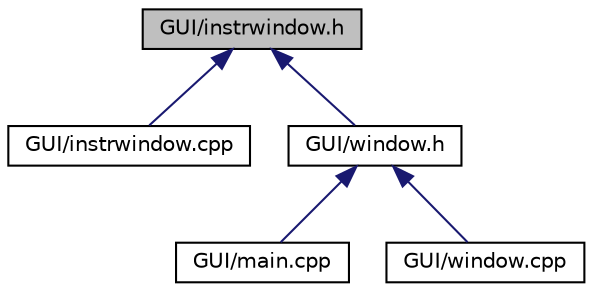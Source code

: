 digraph "GUI/instrwindow.h"
{
  edge [fontname="Helvetica",fontsize="10",labelfontname="Helvetica",labelfontsize="10"];
  node [fontname="Helvetica",fontsize="10",shape=record];
  Node2 [label="GUI/instrwindow.h",height=0.2,width=0.4,color="black", fillcolor="grey75", style="filled", fontcolor="black"];
  Node2 -> Node3 [dir="back",color="midnightblue",fontsize="10",style="solid"];
  Node3 [label="GUI/instrwindow.cpp",height=0.2,width=0.4,color="black", fillcolor="white", style="filled",URL="$instrwindow_8cpp.html"];
  Node2 -> Node4 [dir="back",color="midnightblue",fontsize="10",style="solid"];
  Node4 [label="GUI/window.h",height=0.2,width=0.4,color="black", fillcolor="white", style="filled",URL="$window_8h.html"];
  Node4 -> Node5 [dir="back",color="midnightblue",fontsize="10",style="solid"];
  Node5 [label="GUI/main.cpp",height=0.2,width=0.4,color="black", fillcolor="white", style="filled",URL="$GUI_2main_8cpp.html"];
  Node4 -> Node6 [dir="back",color="midnightblue",fontsize="10",style="solid"];
  Node6 [label="GUI/window.cpp",height=0.2,width=0.4,color="black", fillcolor="white", style="filled",URL="$window_8cpp.html"];
}
